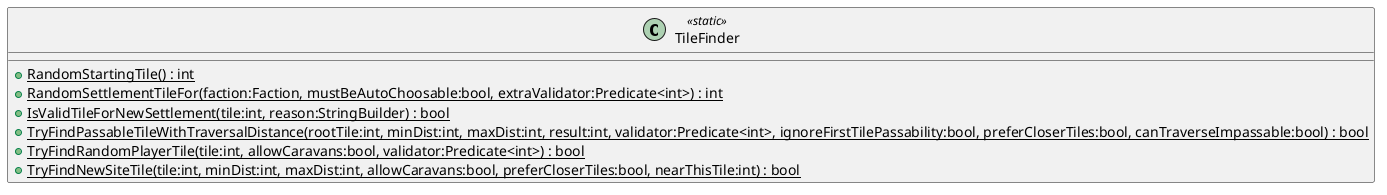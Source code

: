 @startuml
class TileFinder <<static>> {
    + {static} RandomStartingTile() : int
    + {static} RandomSettlementTileFor(faction:Faction, mustBeAutoChoosable:bool, extraValidator:Predicate<int>) : int
    + {static} IsValidTileForNewSettlement(tile:int, reason:StringBuilder) : bool
    + {static} TryFindPassableTileWithTraversalDistance(rootTile:int, minDist:int, maxDist:int, result:int, validator:Predicate<int>, ignoreFirstTilePassability:bool, preferCloserTiles:bool, canTraverseImpassable:bool) : bool
    + {static} TryFindRandomPlayerTile(tile:int, allowCaravans:bool, validator:Predicate<int>) : bool
    + {static} TryFindNewSiteTile(tile:int, minDist:int, maxDist:int, allowCaravans:bool, preferCloserTiles:bool, nearThisTile:int) : bool
}
@enduml
